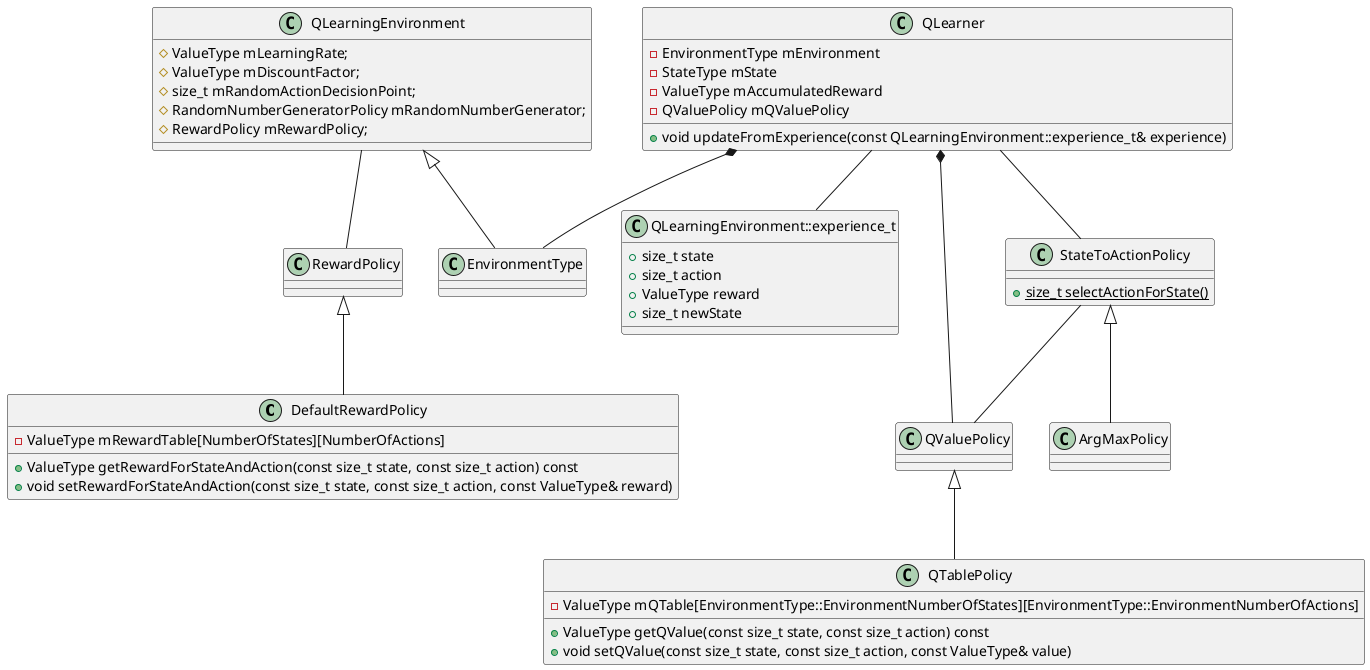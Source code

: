 /'
* Copyright (c) 2020 Intel Corporation
*
* Permission is hereby granted, free of charge, to any person obtaining a copy
* of this software and associated documentation files (the "Software"), to deal
* in the Software without restriction, including without limitation the rights
* to use, copy, modify, merge, publish, distribute, sublicense, and/or sell
* copies of the Software, and to permit persons to whom the Software is
* furnished to do so, subject to the following conditions:
*
* The above copyright notice and this permission notice shall be included in all
* copies or substantial portions of the Software.
*
* THE SOFTWARE IS PROVIDED "AS IS", WITHOUT WARRANTY OF ANY KIND, EXPRESS OR
* IMPLIED, INCLUDING BUT NOT LIMITED TO THE WARRANTIES OF MERCHANTABILITY,
* FITNESS FOR A PARTICULAR PURPOSE AND NONINFRINGEMENT. IN NO EVENT SHALL THE
* AUTHORS OR COPYRIGHT HOLDERS BE LIABLE FOR ANY CLAIM, DAMAGES OR OTHER
* LIABILITY, WHETHER IN AN ACTION OF CONTRACT, TORT OR OTHERWISE, ARISING FROM,
* OUT OF OR IN CONNECTION WITH THE SOFTWARE OR THE USE OR OTHER DEALINGS IN THE
* SOFTWARE.
*'/

@startuml
class DefaultRewardPolicy {
    +ValueType getRewardForStateAndAction(const size_t state, const size_t action) const
    +void setRewardForStateAndAction(const size_t state, const size_t action, const ValueType& reward)
    -ValueType mRewardTable[NumberOfStates][NumberOfActions]
}
RewardPolicy <|-- DefaultRewardPolicy

class QLearningEnvironment::experience_t {
    +size_t state
    +size_t action
    +ValueType reward
    +size_t newState
}

class QLearningEnvironment {
    #ValueType mLearningRate;
    #ValueType mDiscountFactor;
    #size_t mRandomActionDecisionPoint;
    #RandomNumberGeneratorPolicy mRandomNumberGenerator;
    #RewardPolicy mRewardPolicy;
}
QLearningEnvironment <|-- EnvironmentType
QLearningEnvironment -- RewardPolicy

class QLearner {
    +void updateFromExperience(const QLearningEnvironment::experience_t& experience)
    -EnvironmentType mEnvironment
    -StateType mState
    -ValueType mAccumulatedReward
    -QValuePolicy mQValuePolicy
}

QLearner -- StateToActionPolicy
QLearner *-- EnvironmentType
QLearner *-- QValuePolicy
QLearner -- QLearningEnvironment::experience_t

class QTablePolicy {
    +ValueType getQValue(const size_t state, const size_t action) const
    +void setQValue(const size_t state, const size_t action, const ValueType& value)
    -ValueType mQTable[EnvironmentType::EnvironmentNumberOfStates][EnvironmentType::EnvironmentNumberOfActions]
}
QValuePolicy <|-- QTablePolicy

class StateToActionPolicy {
    +{static} size_t selectActionForState()
}

StateToActionPolicy <|-- ArgMaxPolicy

StateToActionPolicy -- QValuePolicy

@enduml